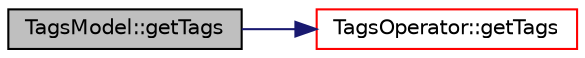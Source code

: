 digraph "TagsModel::getTags"
{
 // LATEX_PDF_SIZE
  edge [fontname="Helvetica",fontsize="10",labelfontname="Helvetica",labelfontsize="10"];
  node [fontname="Helvetica",fontsize="10",shape=record];
  rankdir="LR";
  Node1 [label="TagsModel::getTags",height=0.2,width=0.4,color="black", fillcolor="grey75", style="filled", fontcolor="black",tooltip=" "];
  Node1 -> Node2 [color="midnightblue",fontsize="10",style="solid",fontname="Helvetica"];
  Node2 [label="TagsOperator::getTags",height=0.2,width=0.4,color="red", fillcolor="white", style="filled",URL="$class_tags_operator.html#ae9000e168deff5584784e21f45952453",tooltip=" "];
}
